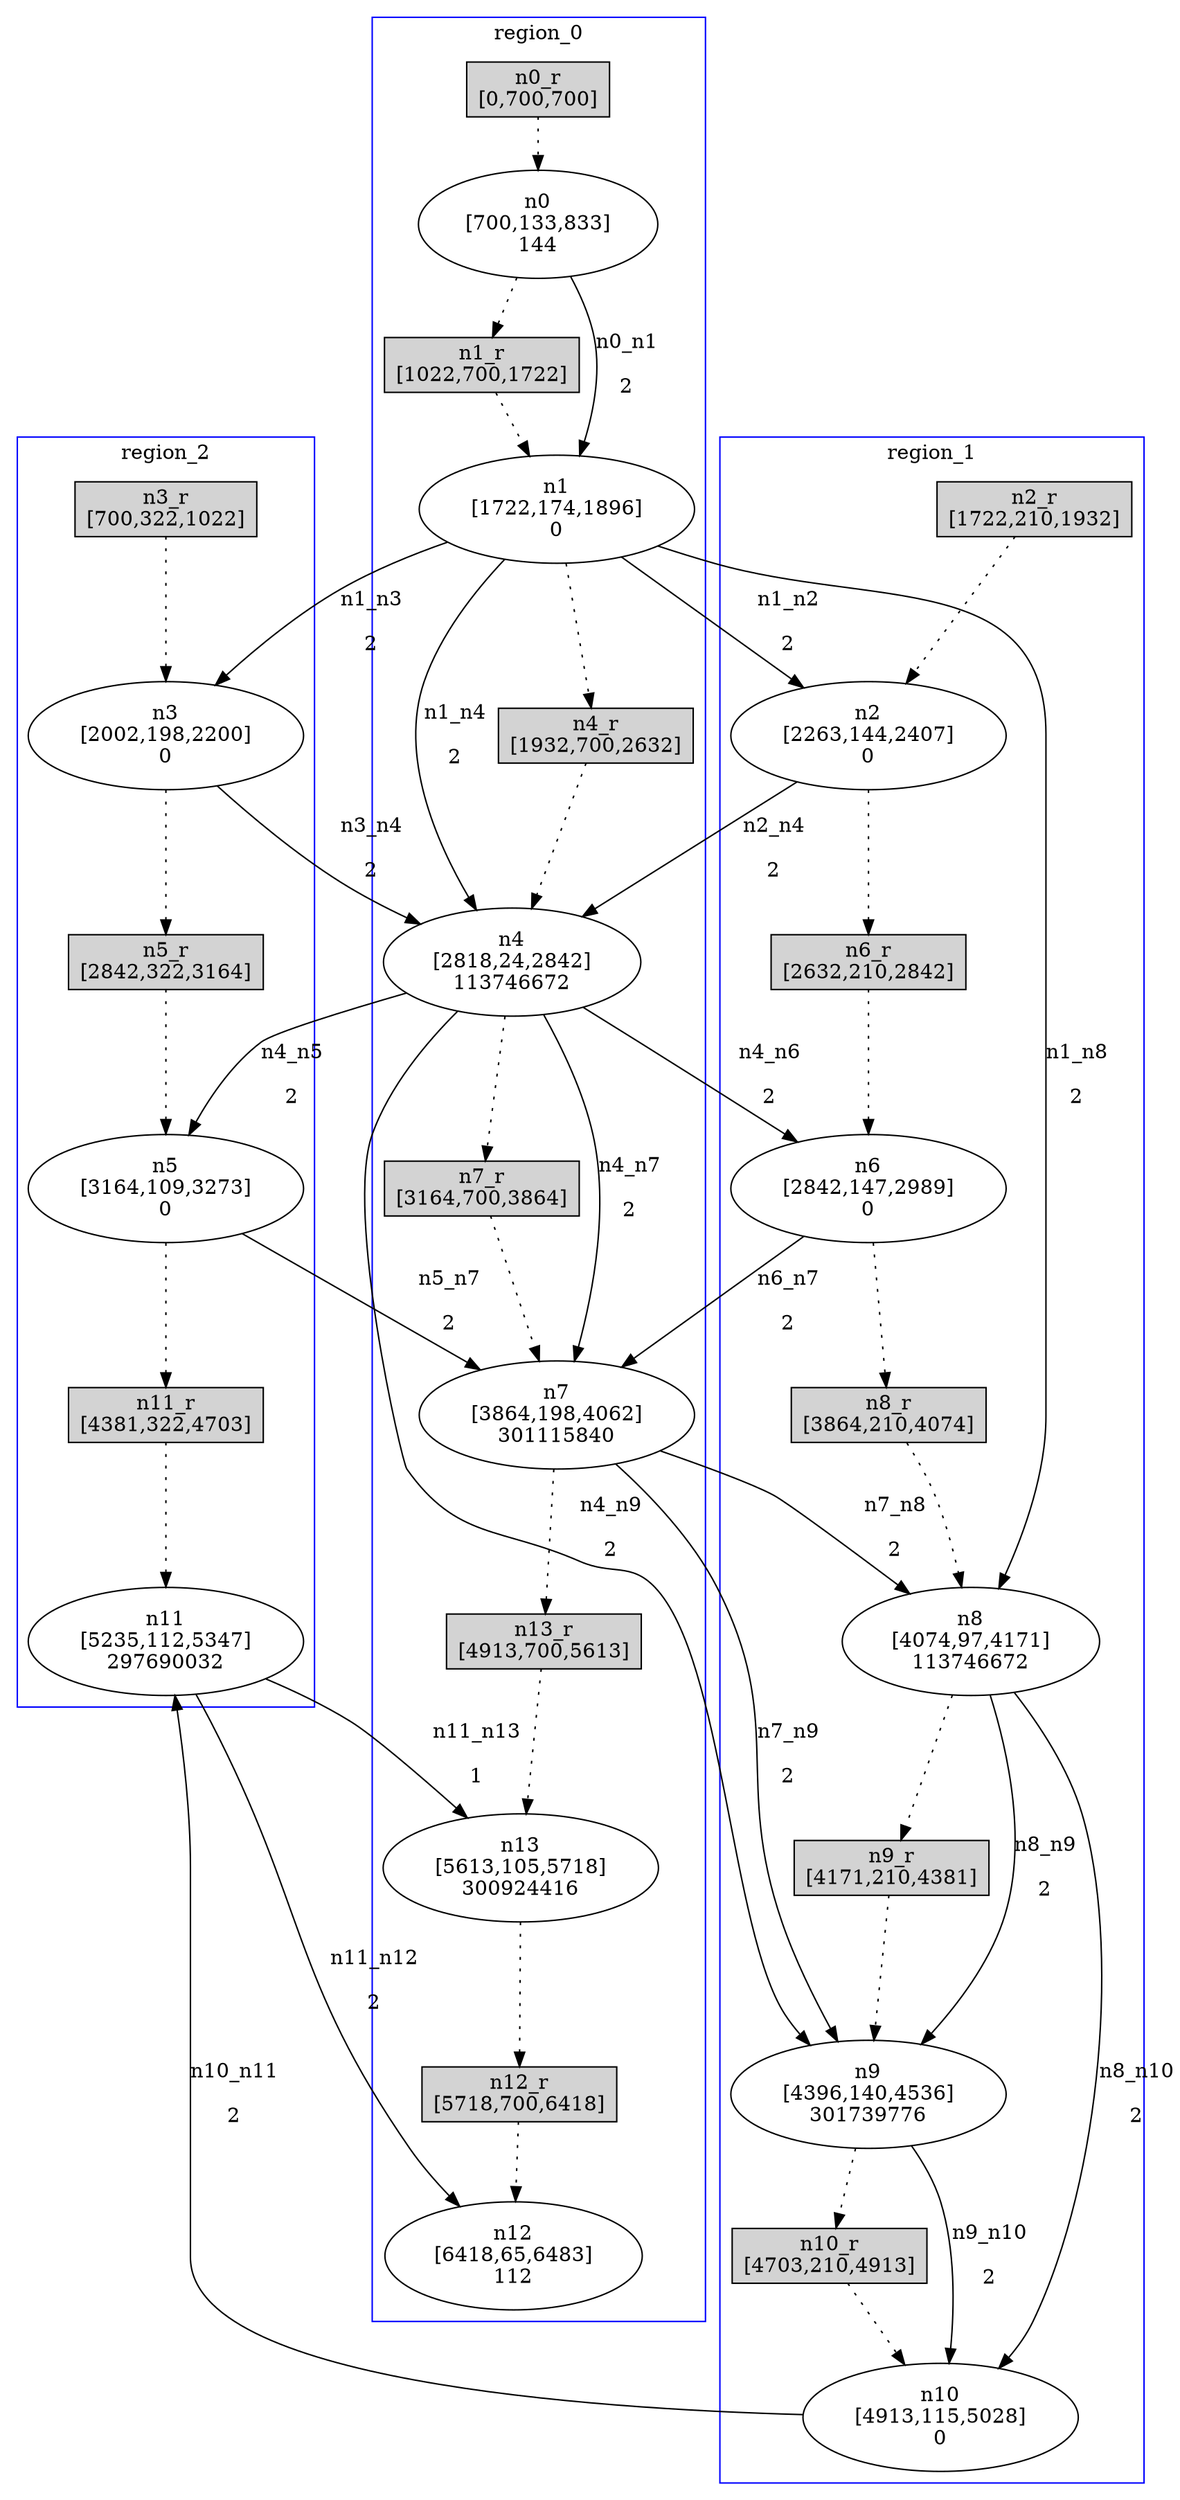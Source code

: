 //3-LSsolveMIPnSolStatus 2.
//4-SL 6483.
//5-LSsolveMIPsolveTime(double) 102.881.
//6-reconfigurateNum(int) 14.
//7-reconfigurateTime(int) 6216.
digraph test_0 {
	size="28,40";
	subgraph cluster0 {
		stytle=filled;
		color=blue;
		label=region_0;
		n0_r [ shape = box, style = filled, label = "n0_r\n[0,700,700]" ];
		n0 [ label="n0\n[700,133,833]\n144" ];
		n0_r -> n0 [ style = dotted ];
		n1_r [ shape = box, style = filled, label = "n1_r\n[1022,700,1722]" ];
		n1 [ label="n1\n[1722,174,1896]\n0" ];
		n1_r -> n1 [ style = dotted ];
		n4_r [ shape = box, style = filled, label = "n4_r\n[1932,700,2632]" ];
		n4 [ label="n4\n[2818,24,2842]\n113746672" ];
		n4_r -> n4 [ style = dotted ];
		n7_r [ shape = box, style = filled, label = "n7_r\n[3164,700,3864]" ];
		n7 [ label="n7\n[3864,198,4062]\n301115840" ];
		n7_r -> n7 [ style = dotted ];
		n13_r [ shape = box, style = filled, label = "n13_r\n[4913,700,5613]" ];
		n13 [ label="n13\n[5613,105,5718]\n300924416" ];
		n13_r -> n13 [ style = dotted ];
		n12_r [ shape = box, style = filled, label = "n12_r\n[5718,700,6418]" ];
		n12 [ label="n12\n[6418,65,6483]\n112" ];
		n12_r -> n12 [ style = dotted ];
		n0 -> n1_r [ style = dotted ];
		n1 -> n4_r [ style = dotted ];
		n4 -> n7_r [ style = dotted ];
		n7 -> n13_r [ style = dotted ];
		n13 -> n12_r [ style = dotted ];
	}
	subgraph cluster1 {
		stytle=filled;
		color=blue;
		label=region_1;
		n2_r [ shape = box, style = filled, label = "n2_r\n[1722,210,1932]" ];
		n2 [ label="n2\n[2263,144,2407]\n0" ];
		n2_r -> n2 [ style = dotted ];
		n6_r [ shape = box, style = filled, label = "n6_r\n[2632,210,2842]" ];
		n6 [ label="n6\n[2842,147,2989]\n0" ];
		n6_r -> n6 [ style = dotted ];
		n8_r [ shape = box, style = filled, label = "n8_r\n[3864,210,4074]" ];
		n8 [ label="n8\n[4074,97,4171]\n113746672" ];
		n8_r -> n8 [ style = dotted ];
		n9_r [ shape = box, style = filled, label = "n9_r\n[4171,210,4381]" ];
		n9 [ label="n9\n[4396,140,4536]\n301739776" ];
		n9_r -> n9 [ style = dotted ];
		n10_r [ shape = box, style = filled, label = "n10_r\n[4703,210,4913]" ];
		n10 [ label="n10\n[4913,115,5028]\n0" ];
		n10_r -> n10 [ style = dotted ];
		n2 -> n6_r [ style = dotted ];
		n6 -> n8_r [ style = dotted ];
		n8 -> n9_r [ style = dotted ];
		n9 -> n10_r [ style = dotted ];
	}
	subgraph cluster2 {
		stytle=filled;
		color=blue;
		label=region_2;
		n3_r [ shape = box, style = filled, label = "n3_r\n[700,322,1022]" ];
		n3 [ label="n3\n[2002,198,2200]\n0" ];
		n3_r -> n3 [ style = dotted ];
		n5_r [ shape = box, style = filled, label = "n5_r\n[2842,322,3164]" ];
		n5 [ label="n5\n[3164,109,3273]\n0" ];
		n5_r -> n5 [ style = dotted ];
		n11_r [ shape = box, style = filled, label = "n11_r\n[4381,322,4703]" ];
		n11 [ label="n11\n[5235,112,5347]\n297690032" ];
		n11_r -> n11 [ style = dotted ];
		n3 -> n5_r [ style = dotted ];
		n5 -> n11_r [ style = dotted ];
	}
	n0 -> n1 [ label="n0_n1\n2" ];
	n1 -> n2 [ label="n1_n2\n2" ];
	n1 -> n3 [ label="n1_n3\n2" ];
	n1 -> n4 [ label="n1_n4\n2" ];
	n1 -> n8 [ label="n1_n8\n2" ];
	n2 -> n4 [ label="n2_n4\n2" ];
	n3 -> n4 [ label="n3_n4\n2" ];
	n4 -> n5 [ label="n4_n5\n2" ];
	n4 -> n6 [ label="n4_n6\n2" ];
	n4 -> n7 [ label="n4_n7\n2" ];
	n4 -> n9 [ label="n4_n9\n2" ];
	n8 -> n9 [ label="n8_n9\n2" ];
	n8 -> n10 [ label="n8_n10\n2" ];
	n5 -> n7 [ label="n5_n7\n2" ];
	n6 -> n7 [ label="n6_n7\n2" ];
	n7 -> n8 [ label="n7_n8\n2" ];
	n7 -> n9 [ label="n7_n9\n2" ];
	n9 -> n10 [ label="n9_n10\n2" ];
	n10 -> n11 [ label="n10_n11\n2" ];
	n11 -> n12 [ label="n11_n12\n2" ];
	n11 -> n13 [ label="n11_n13\n1" ];
}
